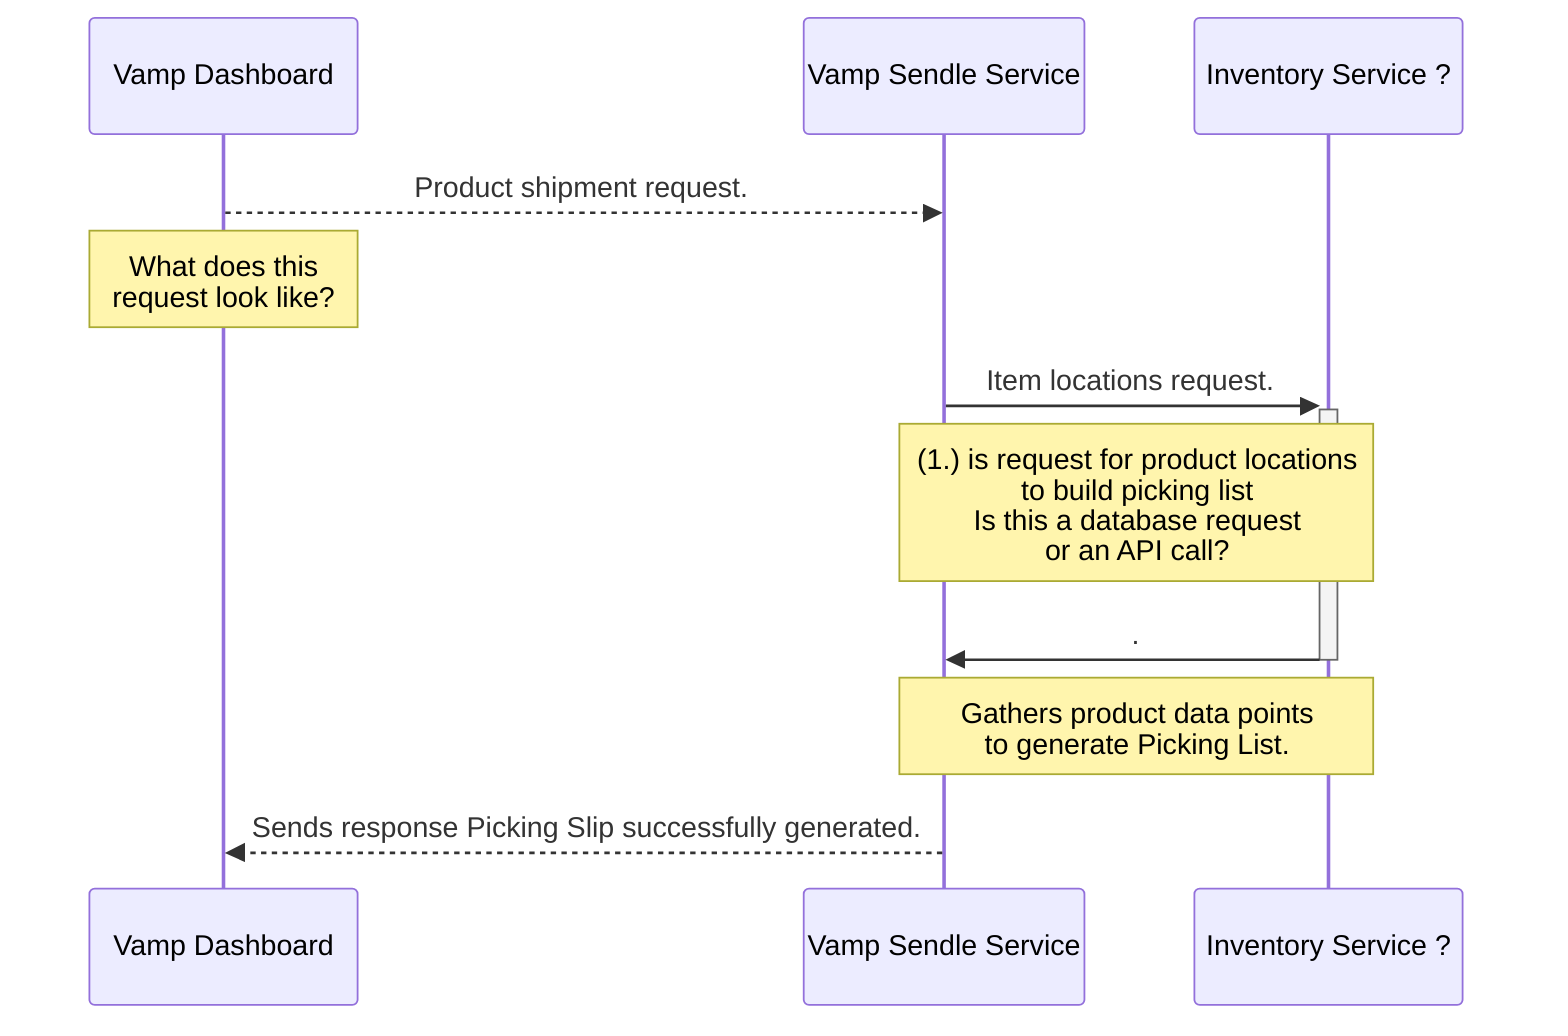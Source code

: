 sequenceDiagram

participant client as Vamp Dashboard
participant sendlesvc as Vamp Sendle Service
participant warehouseAPI as Inventory Service ?
# participant sendleapi as Sendle API

client-->>sendlesvc: Product shipment request.
note over client: What does this<br/> request look like?
sendlesvc->>+warehouseAPI: Item locations request.
note over sendlesvc, warehouseAPI: (1.) is request for product locations <br/> to build picking list <br/> Is this a database request<br/> or an API call?
warehouseAPI->>-sendlesvc: .
note over sendlesvc, warehouseAPI: Gathers product data points <br/> to generate Picking List.
sendlesvc-->>client: Sends response Picking Slip successfully generated.